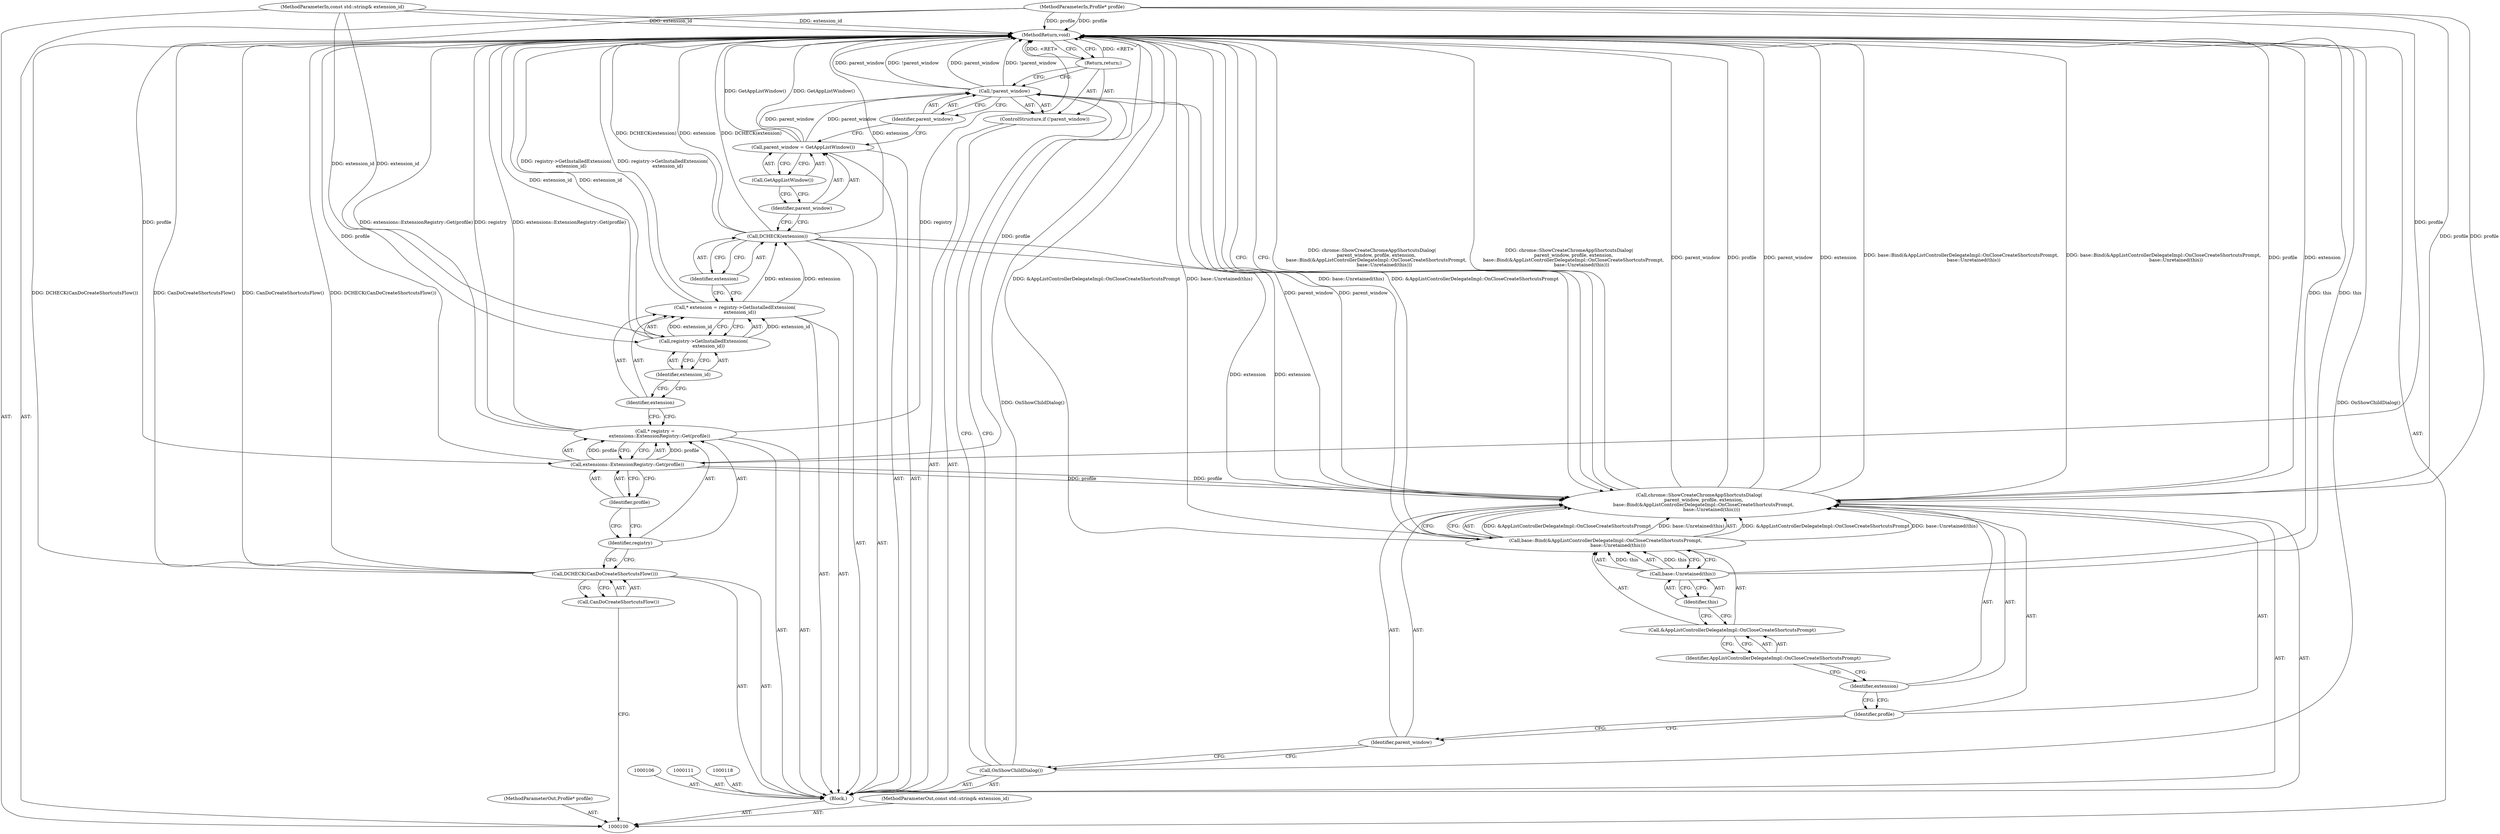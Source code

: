 digraph "0_Chrome_db93178bcaaf7e99ebb18bd51fa99b2feaf47e1f_1" {
"1000136" [label="(MethodReturn,void)"];
"1000119" [label="(Call,parent_window = GetAppListWindow())"];
"1000120" [label="(Identifier,parent_window)"];
"1000121" [label="(Call,GetAppListWindow())"];
"1000122" [label="(ControlStructure,if (!parent_window))"];
"1000123" [label="(Call,!parent_window)"];
"1000124" [label="(Identifier,parent_window)"];
"1000125" [label="(Return,return;)"];
"1000126" [label="(Call,OnShowChildDialog())"];
"1000127" [label="(Call,chrome::ShowCreateChromeAppShortcutsDialog(\n      parent_window, profile, extension,\n      base::Bind(&AppListControllerDelegateImpl::OnCloseCreateShortcutsPrompt,\n                 base::Unretained(this))))"];
"1000129" [label="(Identifier,profile)"];
"1000130" [label="(Identifier,extension)"];
"1000128" [label="(Identifier,parent_window)"];
"1000132" [label="(Call,&AppListControllerDelegateImpl::OnCloseCreateShortcutsPrompt)"];
"1000133" [label="(Identifier,AppListControllerDelegateImpl::OnCloseCreateShortcutsPrompt)"];
"1000131" [label="(Call,base::Bind(&AppListControllerDelegateImpl::OnCloseCreateShortcutsPrompt,\n                 base::Unretained(this)))"];
"1000134" [label="(Call,base::Unretained(this))"];
"1000135" [label="(Identifier,this)"];
"1000101" [label="(MethodParameterIn,Profile* profile)"];
"1000195" [label="(MethodParameterOut,Profile* profile)"];
"1000103" [label="(Block,)"];
"1000102" [label="(MethodParameterIn,const std::string& extension_id)"];
"1000196" [label="(MethodParameterOut,const std::string& extension_id)"];
"1000105" [label="(Call,CanDoCreateShortcutsFlow())"];
"1000104" [label="(Call,DCHECK(CanDoCreateShortcutsFlow()))"];
"1000107" [label="(Call,* registry =\n      extensions::ExtensionRegistry::Get(profile))"];
"1000108" [label="(Identifier,registry)"];
"1000110" [label="(Identifier,profile)"];
"1000109" [label="(Call,extensions::ExtensionRegistry::Get(profile))"];
"1000112" [label="(Call,* extension = registry->GetInstalledExtension(\n       extension_id))"];
"1000113" [label="(Identifier,extension)"];
"1000114" [label="(Call,registry->GetInstalledExtension(\n       extension_id))"];
"1000115" [label="(Identifier,extension_id)"];
"1000117" [label="(Identifier,extension)"];
"1000116" [label="(Call,DCHECK(extension))"];
"1000136" -> "1000100"  [label="AST: "];
"1000136" -> "1000125"  [label="CFG: "];
"1000136" -> "1000127"  [label="CFG: "];
"1000116" -> "1000136"  [label="DDG: extension"];
"1000116" -> "1000136"  [label="DDG: DCHECK(extension)"];
"1000107" -> "1000136"  [label="DDG: registry"];
"1000107" -> "1000136"  [label="DDG: extensions::ExtensionRegistry::Get(profile)"];
"1000104" -> "1000136"  [label="DDG: DCHECK(CanDoCreateShortcutsFlow())"];
"1000104" -> "1000136"  [label="DDG: CanDoCreateShortcutsFlow()"];
"1000112" -> "1000136"  [label="DDG: registry->GetInstalledExtension(\n       extension_id)"];
"1000127" -> "1000136"  [label="DDG: chrome::ShowCreateChromeAppShortcutsDialog(\n      parent_window, profile, extension,\n      base::Bind(&AppListControllerDelegateImpl::OnCloseCreateShortcutsPrompt,\n                 base::Unretained(this)))"];
"1000127" -> "1000136"  [label="DDG: parent_window"];
"1000127" -> "1000136"  [label="DDG: extension"];
"1000127" -> "1000136"  [label="DDG: profile"];
"1000127" -> "1000136"  [label="DDG: base::Bind(&AppListControllerDelegateImpl::OnCloseCreateShortcutsPrompt,\n                 base::Unretained(this))"];
"1000126" -> "1000136"  [label="DDG: OnShowChildDialog()"];
"1000123" -> "1000136"  [label="DDG: !parent_window"];
"1000123" -> "1000136"  [label="DDG: parent_window"];
"1000131" -> "1000136"  [label="DDG: &AppListControllerDelegateImpl::OnCloseCreateShortcutsPrompt"];
"1000131" -> "1000136"  [label="DDG: base::Unretained(this)"];
"1000114" -> "1000136"  [label="DDG: extension_id"];
"1000119" -> "1000136"  [label="DDG: GetAppListWindow()"];
"1000102" -> "1000136"  [label="DDG: extension_id"];
"1000134" -> "1000136"  [label="DDG: this"];
"1000101" -> "1000136"  [label="DDG: profile"];
"1000109" -> "1000136"  [label="DDG: profile"];
"1000125" -> "1000136"  [label="DDG: <RET>"];
"1000119" -> "1000103"  [label="AST: "];
"1000119" -> "1000121"  [label="CFG: "];
"1000120" -> "1000119"  [label="AST: "];
"1000121" -> "1000119"  [label="AST: "];
"1000124" -> "1000119"  [label="CFG: "];
"1000119" -> "1000136"  [label="DDG: GetAppListWindow()"];
"1000119" -> "1000123"  [label="DDG: parent_window"];
"1000120" -> "1000119"  [label="AST: "];
"1000120" -> "1000116"  [label="CFG: "];
"1000121" -> "1000120"  [label="CFG: "];
"1000121" -> "1000119"  [label="AST: "];
"1000121" -> "1000120"  [label="CFG: "];
"1000119" -> "1000121"  [label="CFG: "];
"1000122" -> "1000103"  [label="AST: "];
"1000123" -> "1000122"  [label="AST: "];
"1000125" -> "1000122"  [label="AST: "];
"1000123" -> "1000122"  [label="AST: "];
"1000123" -> "1000124"  [label="CFG: "];
"1000124" -> "1000123"  [label="AST: "];
"1000125" -> "1000123"  [label="CFG: "];
"1000126" -> "1000123"  [label="CFG: "];
"1000123" -> "1000136"  [label="DDG: !parent_window"];
"1000123" -> "1000136"  [label="DDG: parent_window"];
"1000119" -> "1000123"  [label="DDG: parent_window"];
"1000123" -> "1000127"  [label="DDG: parent_window"];
"1000124" -> "1000123"  [label="AST: "];
"1000124" -> "1000119"  [label="CFG: "];
"1000123" -> "1000124"  [label="CFG: "];
"1000125" -> "1000122"  [label="AST: "];
"1000125" -> "1000123"  [label="CFG: "];
"1000136" -> "1000125"  [label="CFG: "];
"1000125" -> "1000136"  [label="DDG: <RET>"];
"1000126" -> "1000103"  [label="AST: "];
"1000126" -> "1000123"  [label="CFG: "];
"1000128" -> "1000126"  [label="CFG: "];
"1000126" -> "1000136"  [label="DDG: OnShowChildDialog()"];
"1000127" -> "1000103"  [label="AST: "];
"1000127" -> "1000131"  [label="CFG: "];
"1000128" -> "1000127"  [label="AST: "];
"1000129" -> "1000127"  [label="AST: "];
"1000130" -> "1000127"  [label="AST: "];
"1000131" -> "1000127"  [label="AST: "];
"1000136" -> "1000127"  [label="CFG: "];
"1000127" -> "1000136"  [label="DDG: chrome::ShowCreateChromeAppShortcutsDialog(\n      parent_window, profile, extension,\n      base::Bind(&AppListControllerDelegateImpl::OnCloseCreateShortcutsPrompt,\n                 base::Unretained(this)))"];
"1000127" -> "1000136"  [label="DDG: parent_window"];
"1000127" -> "1000136"  [label="DDG: extension"];
"1000127" -> "1000136"  [label="DDG: profile"];
"1000127" -> "1000136"  [label="DDG: base::Bind(&AppListControllerDelegateImpl::OnCloseCreateShortcutsPrompt,\n                 base::Unretained(this))"];
"1000123" -> "1000127"  [label="DDG: parent_window"];
"1000109" -> "1000127"  [label="DDG: profile"];
"1000101" -> "1000127"  [label="DDG: profile"];
"1000116" -> "1000127"  [label="DDG: extension"];
"1000131" -> "1000127"  [label="DDG: &AppListControllerDelegateImpl::OnCloseCreateShortcutsPrompt"];
"1000131" -> "1000127"  [label="DDG: base::Unretained(this)"];
"1000129" -> "1000127"  [label="AST: "];
"1000129" -> "1000128"  [label="CFG: "];
"1000130" -> "1000129"  [label="CFG: "];
"1000130" -> "1000127"  [label="AST: "];
"1000130" -> "1000129"  [label="CFG: "];
"1000133" -> "1000130"  [label="CFG: "];
"1000128" -> "1000127"  [label="AST: "];
"1000128" -> "1000126"  [label="CFG: "];
"1000129" -> "1000128"  [label="CFG: "];
"1000132" -> "1000131"  [label="AST: "];
"1000132" -> "1000133"  [label="CFG: "];
"1000133" -> "1000132"  [label="AST: "];
"1000135" -> "1000132"  [label="CFG: "];
"1000133" -> "1000132"  [label="AST: "];
"1000133" -> "1000130"  [label="CFG: "];
"1000132" -> "1000133"  [label="CFG: "];
"1000131" -> "1000127"  [label="AST: "];
"1000131" -> "1000134"  [label="CFG: "];
"1000132" -> "1000131"  [label="AST: "];
"1000134" -> "1000131"  [label="AST: "];
"1000127" -> "1000131"  [label="CFG: "];
"1000131" -> "1000136"  [label="DDG: &AppListControllerDelegateImpl::OnCloseCreateShortcutsPrompt"];
"1000131" -> "1000136"  [label="DDG: base::Unretained(this)"];
"1000131" -> "1000127"  [label="DDG: &AppListControllerDelegateImpl::OnCloseCreateShortcutsPrompt"];
"1000131" -> "1000127"  [label="DDG: base::Unretained(this)"];
"1000134" -> "1000131"  [label="DDG: this"];
"1000134" -> "1000131"  [label="AST: "];
"1000134" -> "1000135"  [label="CFG: "];
"1000135" -> "1000134"  [label="AST: "];
"1000131" -> "1000134"  [label="CFG: "];
"1000134" -> "1000136"  [label="DDG: this"];
"1000134" -> "1000131"  [label="DDG: this"];
"1000135" -> "1000134"  [label="AST: "];
"1000135" -> "1000132"  [label="CFG: "];
"1000134" -> "1000135"  [label="CFG: "];
"1000101" -> "1000100"  [label="AST: "];
"1000101" -> "1000136"  [label="DDG: profile"];
"1000101" -> "1000109"  [label="DDG: profile"];
"1000101" -> "1000127"  [label="DDG: profile"];
"1000195" -> "1000100"  [label="AST: "];
"1000103" -> "1000100"  [label="AST: "];
"1000104" -> "1000103"  [label="AST: "];
"1000106" -> "1000103"  [label="AST: "];
"1000107" -> "1000103"  [label="AST: "];
"1000111" -> "1000103"  [label="AST: "];
"1000112" -> "1000103"  [label="AST: "];
"1000116" -> "1000103"  [label="AST: "];
"1000118" -> "1000103"  [label="AST: "];
"1000119" -> "1000103"  [label="AST: "];
"1000122" -> "1000103"  [label="AST: "];
"1000126" -> "1000103"  [label="AST: "];
"1000127" -> "1000103"  [label="AST: "];
"1000102" -> "1000100"  [label="AST: "];
"1000102" -> "1000136"  [label="DDG: extension_id"];
"1000102" -> "1000114"  [label="DDG: extension_id"];
"1000196" -> "1000100"  [label="AST: "];
"1000105" -> "1000104"  [label="AST: "];
"1000105" -> "1000100"  [label="CFG: "];
"1000104" -> "1000105"  [label="CFG: "];
"1000104" -> "1000103"  [label="AST: "];
"1000104" -> "1000105"  [label="CFG: "];
"1000105" -> "1000104"  [label="AST: "];
"1000108" -> "1000104"  [label="CFG: "];
"1000104" -> "1000136"  [label="DDG: DCHECK(CanDoCreateShortcutsFlow())"];
"1000104" -> "1000136"  [label="DDG: CanDoCreateShortcutsFlow()"];
"1000107" -> "1000103"  [label="AST: "];
"1000107" -> "1000109"  [label="CFG: "];
"1000108" -> "1000107"  [label="AST: "];
"1000109" -> "1000107"  [label="AST: "];
"1000113" -> "1000107"  [label="CFG: "];
"1000107" -> "1000136"  [label="DDG: registry"];
"1000107" -> "1000136"  [label="DDG: extensions::ExtensionRegistry::Get(profile)"];
"1000109" -> "1000107"  [label="DDG: profile"];
"1000108" -> "1000107"  [label="AST: "];
"1000108" -> "1000104"  [label="CFG: "];
"1000110" -> "1000108"  [label="CFG: "];
"1000110" -> "1000109"  [label="AST: "];
"1000110" -> "1000108"  [label="CFG: "];
"1000109" -> "1000110"  [label="CFG: "];
"1000109" -> "1000107"  [label="AST: "];
"1000109" -> "1000110"  [label="CFG: "];
"1000110" -> "1000109"  [label="AST: "];
"1000107" -> "1000109"  [label="CFG: "];
"1000109" -> "1000136"  [label="DDG: profile"];
"1000109" -> "1000107"  [label="DDG: profile"];
"1000101" -> "1000109"  [label="DDG: profile"];
"1000109" -> "1000127"  [label="DDG: profile"];
"1000112" -> "1000103"  [label="AST: "];
"1000112" -> "1000114"  [label="CFG: "];
"1000113" -> "1000112"  [label="AST: "];
"1000114" -> "1000112"  [label="AST: "];
"1000117" -> "1000112"  [label="CFG: "];
"1000112" -> "1000136"  [label="DDG: registry->GetInstalledExtension(\n       extension_id)"];
"1000114" -> "1000112"  [label="DDG: extension_id"];
"1000112" -> "1000116"  [label="DDG: extension"];
"1000113" -> "1000112"  [label="AST: "];
"1000113" -> "1000107"  [label="CFG: "];
"1000115" -> "1000113"  [label="CFG: "];
"1000114" -> "1000112"  [label="AST: "];
"1000114" -> "1000115"  [label="CFG: "];
"1000115" -> "1000114"  [label="AST: "];
"1000112" -> "1000114"  [label="CFG: "];
"1000114" -> "1000136"  [label="DDG: extension_id"];
"1000114" -> "1000112"  [label="DDG: extension_id"];
"1000102" -> "1000114"  [label="DDG: extension_id"];
"1000115" -> "1000114"  [label="AST: "];
"1000115" -> "1000113"  [label="CFG: "];
"1000114" -> "1000115"  [label="CFG: "];
"1000117" -> "1000116"  [label="AST: "];
"1000117" -> "1000112"  [label="CFG: "];
"1000116" -> "1000117"  [label="CFG: "];
"1000116" -> "1000103"  [label="AST: "];
"1000116" -> "1000117"  [label="CFG: "];
"1000117" -> "1000116"  [label="AST: "];
"1000120" -> "1000116"  [label="CFG: "];
"1000116" -> "1000136"  [label="DDG: extension"];
"1000116" -> "1000136"  [label="DDG: DCHECK(extension)"];
"1000112" -> "1000116"  [label="DDG: extension"];
"1000116" -> "1000127"  [label="DDG: extension"];
}
